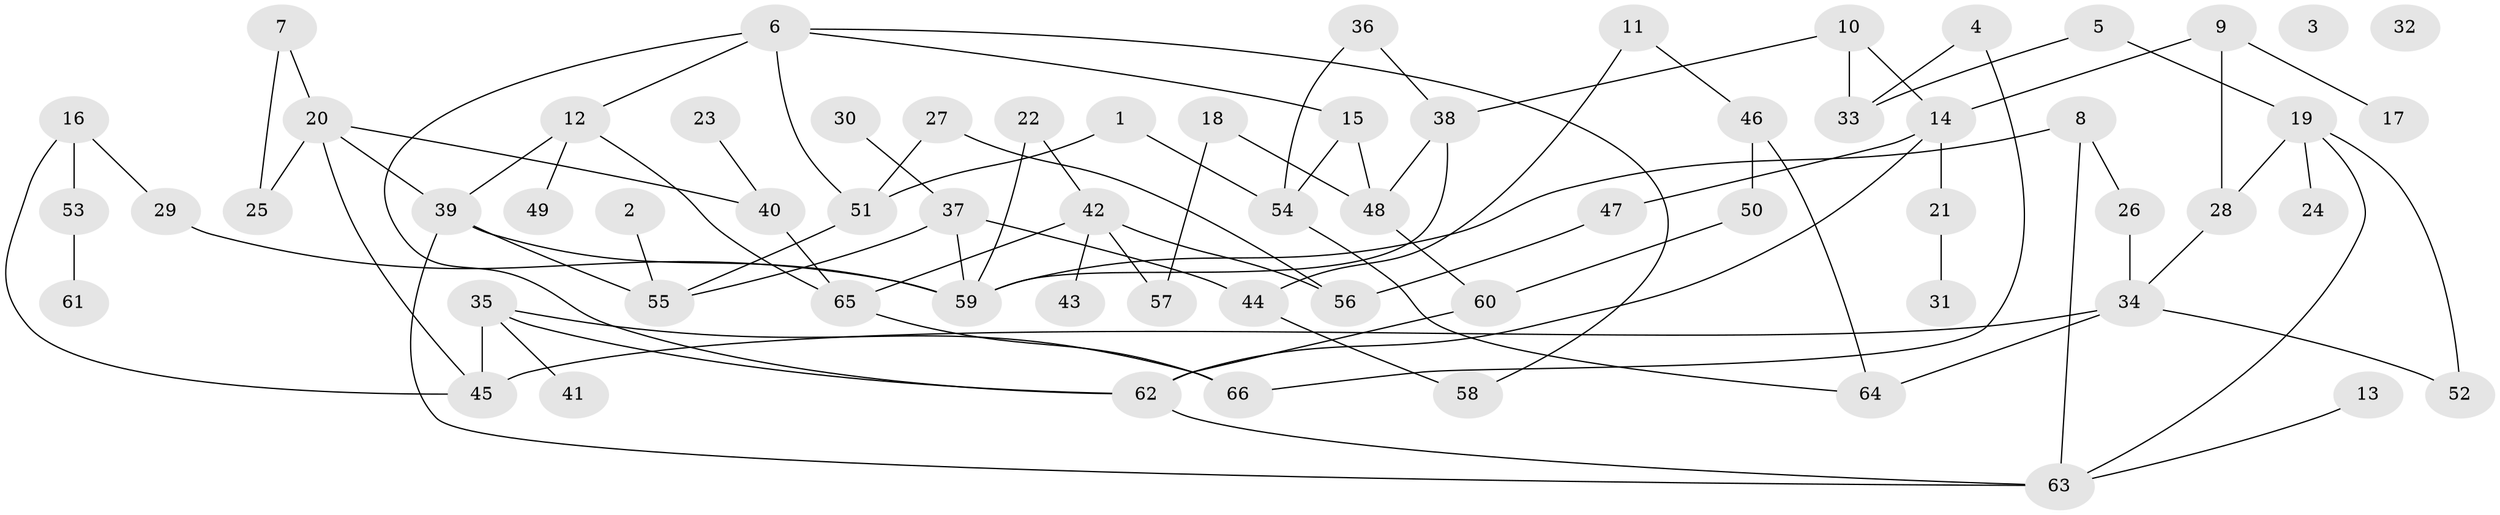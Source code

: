 // coarse degree distribution, {4: 0.13043478260869565, 1: 0.21739130434782608, 0: 0.043478260869565216, 2: 0.21739130434782608, 7: 0.043478260869565216, 3: 0.17391304347826086, 6: 0.06521739130434782, 5: 0.08695652173913043, 8: 0.021739130434782608}
// Generated by graph-tools (version 1.1) at 2025/23/03/03/25 07:23:24]
// undirected, 66 vertices, 91 edges
graph export_dot {
graph [start="1"]
  node [color=gray90,style=filled];
  1;
  2;
  3;
  4;
  5;
  6;
  7;
  8;
  9;
  10;
  11;
  12;
  13;
  14;
  15;
  16;
  17;
  18;
  19;
  20;
  21;
  22;
  23;
  24;
  25;
  26;
  27;
  28;
  29;
  30;
  31;
  32;
  33;
  34;
  35;
  36;
  37;
  38;
  39;
  40;
  41;
  42;
  43;
  44;
  45;
  46;
  47;
  48;
  49;
  50;
  51;
  52;
  53;
  54;
  55;
  56;
  57;
  58;
  59;
  60;
  61;
  62;
  63;
  64;
  65;
  66;
  1 -- 51;
  1 -- 54;
  2 -- 55;
  4 -- 33;
  4 -- 66;
  5 -- 19;
  5 -- 33;
  6 -- 12;
  6 -- 15;
  6 -- 51;
  6 -- 58;
  6 -- 62;
  7 -- 20;
  7 -- 25;
  8 -- 26;
  8 -- 59;
  8 -- 63;
  9 -- 14;
  9 -- 17;
  9 -- 28;
  10 -- 14;
  10 -- 33;
  10 -- 38;
  11 -- 44;
  11 -- 46;
  12 -- 39;
  12 -- 49;
  12 -- 65;
  13 -- 63;
  14 -- 21;
  14 -- 47;
  14 -- 62;
  15 -- 48;
  15 -- 54;
  16 -- 29;
  16 -- 45;
  16 -- 53;
  18 -- 48;
  18 -- 57;
  19 -- 24;
  19 -- 28;
  19 -- 52;
  19 -- 63;
  20 -- 25;
  20 -- 39;
  20 -- 40;
  20 -- 45;
  21 -- 31;
  22 -- 42;
  22 -- 59;
  23 -- 40;
  26 -- 34;
  27 -- 51;
  27 -- 56;
  28 -- 34;
  29 -- 59;
  30 -- 37;
  34 -- 45;
  34 -- 52;
  34 -- 64;
  35 -- 41;
  35 -- 45;
  35 -- 62;
  35 -- 66;
  36 -- 38;
  36 -- 54;
  37 -- 44;
  37 -- 55;
  37 -- 59;
  38 -- 48;
  38 -- 59;
  39 -- 55;
  39 -- 59;
  39 -- 63;
  40 -- 65;
  42 -- 43;
  42 -- 56;
  42 -- 57;
  42 -- 65;
  44 -- 58;
  46 -- 50;
  46 -- 64;
  47 -- 56;
  48 -- 60;
  50 -- 60;
  51 -- 55;
  53 -- 61;
  54 -- 64;
  60 -- 62;
  62 -- 63;
  65 -- 66;
}
